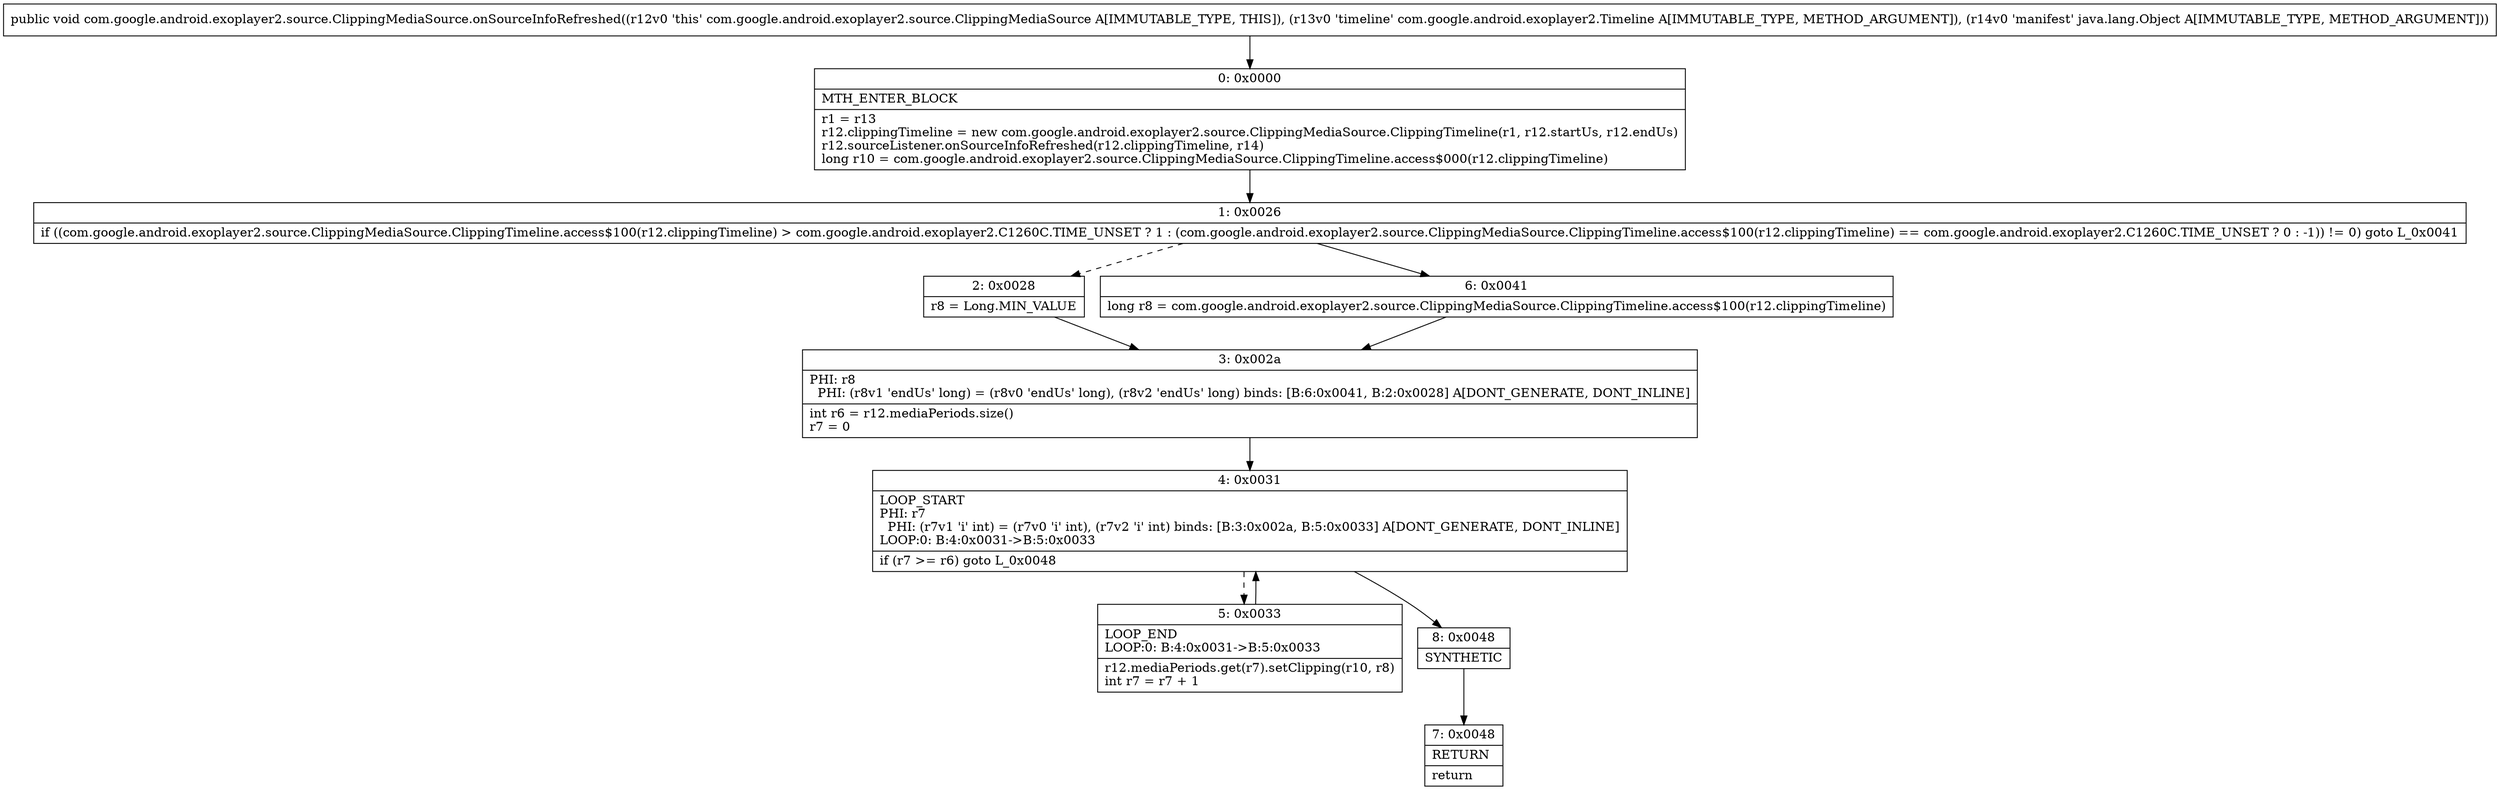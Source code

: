 digraph "CFG forcom.google.android.exoplayer2.source.ClippingMediaSource.onSourceInfoRefreshed(Lcom\/google\/android\/exoplayer2\/Timeline;Ljava\/lang\/Object;)V" {
Node_0 [shape=record,label="{0\:\ 0x0000|MTH_ENTER_BLOCK\l|r1 = r13\lr12.clippingTimeline = new com.google.android.exoplayer2.source.ClippingMediaSource.ClippingTimeline(r1, r12.startUs, r12.endUs)\lr12.sourceListener.onSourceInfoRefreshed(r12.clippingTimeline, r14)\llong r10 = com.google.android.exoplayer2.source.ClippingMediaSource.ClippingTimeline.access$000(r12.clippingTimeline)\l}"];
Node_1 [shape=record,label="{1\:\ 0x0026|if ((com.google.android.exoplayer2.source.ClippingMediaSource.ClippingTimeline.access$100(r12.clippingTimeline) \> com.google.android.exoplayer2.C1260C.TIME_UNSET ? 1 : (com.google.android.exoplayer2.source.ClippingMediaSource.ClippingTimeline.access$100(r12.clippingTimeline) == com.google.android.exoplayer2.C1260C.TIME_UNSET ? 0 : \-1)) != 0) goto L_0x0041\l}"];
Node_2 [shape=record,label="{2\:\ 0x0028|r8 = Long.MIN_VALUE\l}"];
Node_3 [shape=record,label="{3\:\ 0x002a|PHI: r8 \l  PHI: (r8v1 'endUs' long) = (r8v0 'endUs' long), (r8v2 'endUs' long) binds: [B:6:0x0041, B:2:0x0028] A[DONT_GENERATE, DONT_INLINE]\l|int r6 = r12.mediaPeriods.size()\lr7 = 0\l}"];
Node_4 [shape=record,label="{4\:\ 0x0031|LOOP_START\lPHI: r7 \l  PHI: (r7v1 'i' int) = (r7v0 'i' int), (r7v2 'i' int) binds: [B:3:0x002a, B:5:0x0033] A[DONT_GENERATE, DONT_INLINE]\lLOOP:0: B:4:0x0031\-\>B:5:0x0033\l|if (r7 \>= r6) goto L_0x0048\l}"];
Node_5 [shape=record,label="{5\:\ 0x0033|LOOP_END\lLOOP:0: B:4:0x0031\-\>B:5:0x0033\l|r12.mediaPeriods.get(r7).setClipping(r10, r8)\lint r7 = r7 + 1\l}"];
Node_6 [shape=record,label="{6\:\ 0x0041|long r8 = com.google.android.exoplayer2.source.ClippingMediaSource.ClippingTimeline.access$100(r12.clippingTimeline)\l}"];
Node_7 [shape=record,label="{7\:\ 0x0048|RETURN\l|return\l}"];
Node_8 [shape=record,label="{8\:\ 0x0048|SYNTHETIC\l}"];
MethodNode[shape=record,label="{public void com.google.android.exoplayer2.source.ClippingMediaSource.onSourceInfoRefreshed((r12v0 'this' com.google.android.exoplayer2.source.ClippingMediaSource A[IMMUTABLE_TYPE, THIS]), (r13v0 'timeline' com.google.android.exoplayer2.Timeline A[IMMUTABLE_TYPE, METHOD_ARGUMENT]), (r14v0 'manifest' java.lang.Object A[IMMUTABLE_TYPE, METHOD_ARGUMENT])) }"];
MethodNode -> Node_0;
Node_0 -> Node_1;
Node_1 -> Node_2[style=dashed];
Node_1 -> Node_6;
Node_2 -> Node_3;
Node_3 -> Node_4;
Node_4 -> Node_5[style=dashed];
Node_4 -> Node_8;
Node_5 -> Node_4;
Node_6 -> Node_3;
Node_8 -> Node_7;
}

